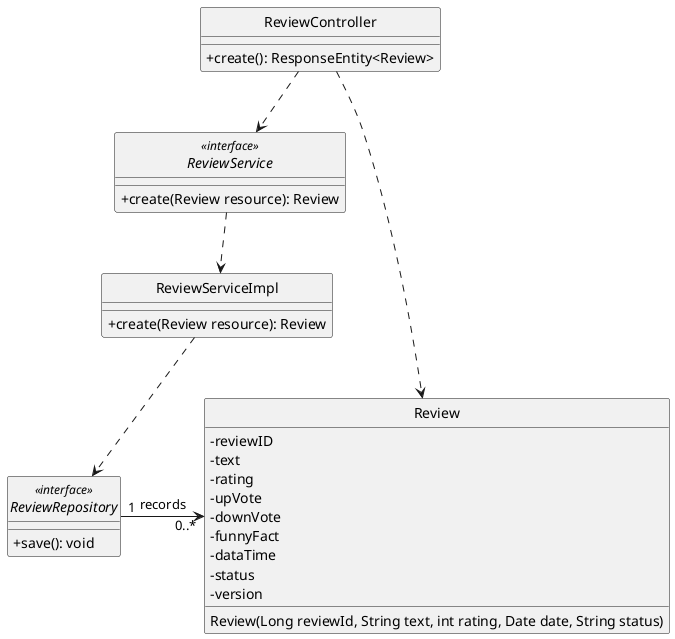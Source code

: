 @startuml
'https://plantuml.com/sequence-diagram

hide circle
skinparam classAttributeIconSize 0

class ReviewController {
     +create(): ResponseEntity<Review>
}

class ReviewServiceImpl {
    +create(Review resource): Review

}

interface ReviewService <<interface>> {
    +create(Review resource): Review

}

class Review {
    - reviewID
    - text
    - rating
    - upVote
    - downVote
    - funnyFact
    - dataTime
    - status
    - version
    Review(Long reviewId, String text, int rating, Date date, String status)

}

interface ReviewRepository <<interface>> {
    + save(): void
}

ReviewController..>ReviewService
ReviewController..>Review
ReviewService..>ReviewServiceImpl
ReviewServiceImpl..>ReviewRepository
ReviewRepository "1" -right-> "0..*" Review:  records
@enduml
